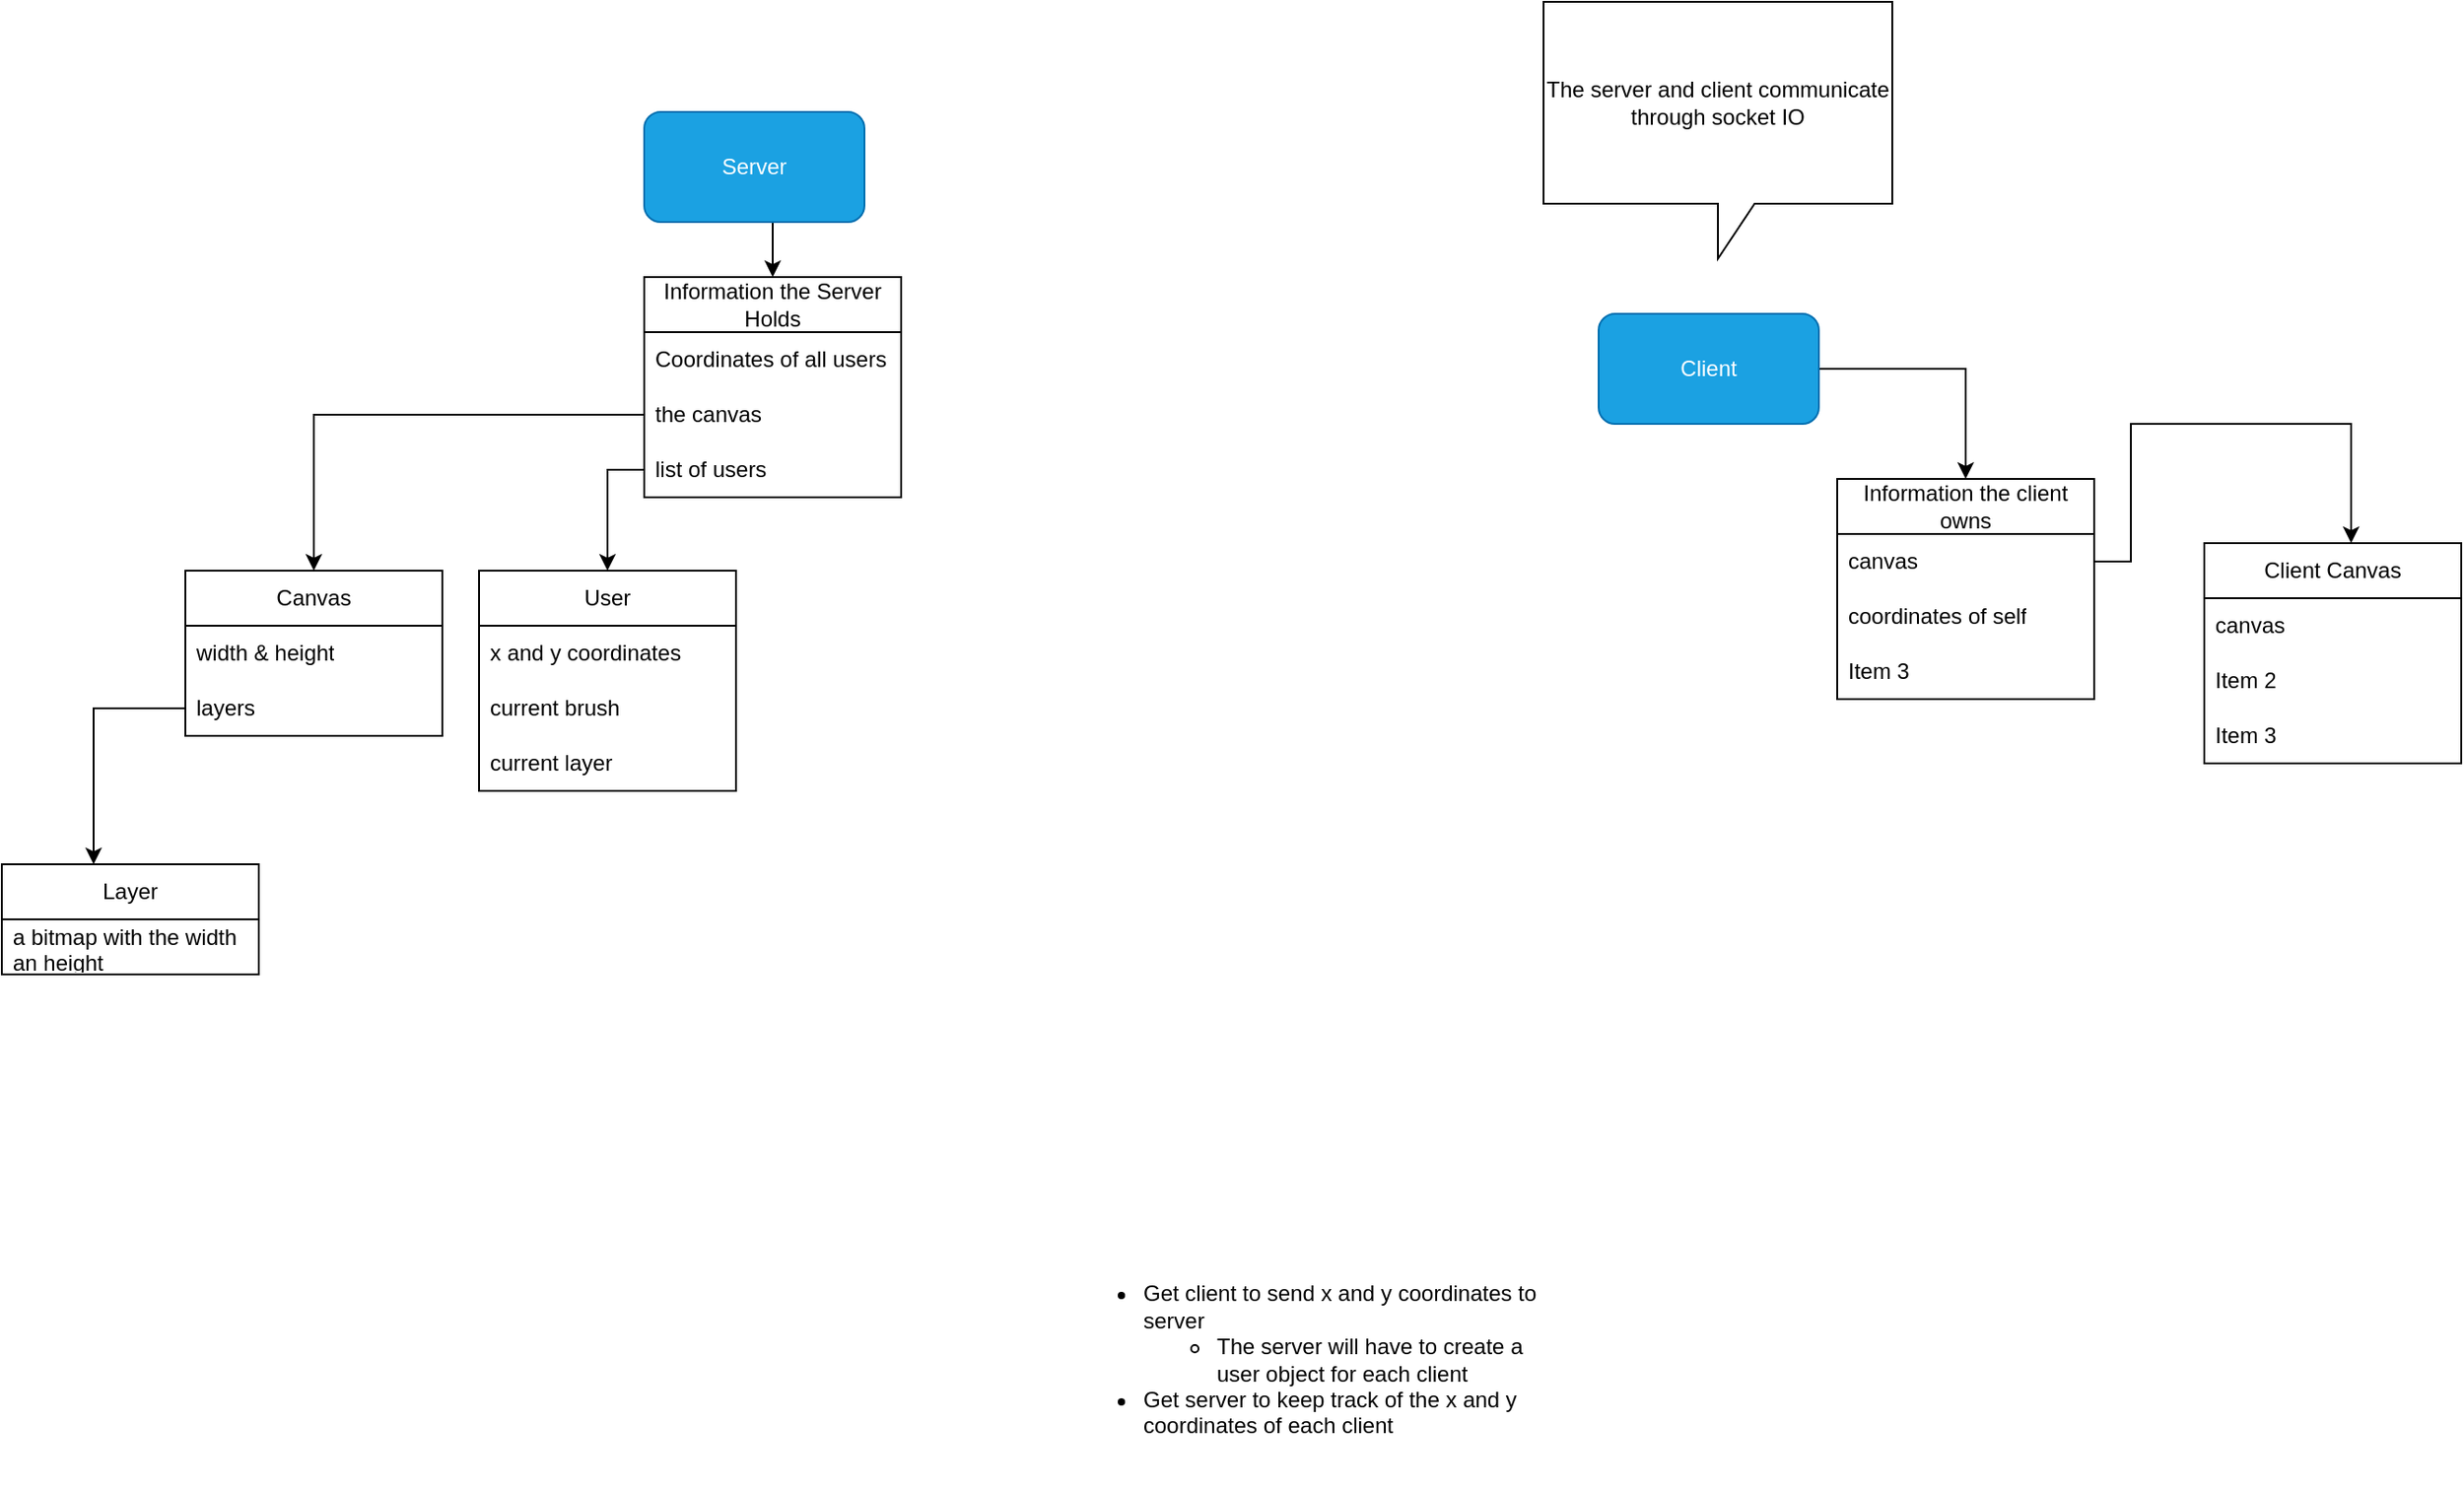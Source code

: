 <mxfile version="21.4.0" type="device" pages="2">
  <diagram id="qhAn3r9nx9vV229foDfp" name="How Server and Client talk to each other">
    <mxGraphModel dx="2161" dy="1175" grid="1" gridSize="10" guides="1" tooltips="1" connect="1" arrows="1" fold="1" page="1" pageScale="1" pageWidth="850" pageHeight="1100" math="0" shadow="0">
      <root>
        <mxCell id="0" />
        <mxCell id="1" parent="0" />
        <mxCell id="744dh_ZGPnw-4SM_5fmy-32" style="edgeStyle=orthogonalEdgeStyle;rounded=0;orthogonalLoop=1;jettySize=auto;html=1;" parent="1" source="744dh_ZGPnw-4SM_5fmy-1" target="744dh_ZGPnw-4SM_5fmy-7" edge="1">
          <mxGeometry relative="1" as="geometry">
            <Array as="points">
              <mxPoint x="-30" y="210" />
              <mxPoint x="-30" y="210" />
            </Array>
          </mxGeometry>
        </mxCell>
        <mxCell id="744dh_ZGPnw-4SM_5fmy-1" value="Server" style="rounded=1;whiteSpace=wrap;html=1;fillColor=#1ba1e2;fontColor=#ffffff;strokeColor=#006EAF;" parent="1" vertex="1">
          <mxGeometry x="-100" y="140" width="120" height="60" as="geometry" />
        </mxCell>
        <mxCell id="744dh_ZGPnw-4SM_5fmy-33" style="edgeStyle=orthogonalEdgeStyle;rounded=0;orthogonalLoop=1;jettySize=auto;html=1;" parent="1" source="744dh_ZGPnw-4SM_5fmy-2" target="744dh_ZGPnw-4SM_5fmy-11" edge="1">
          <mxGeometry relative="1" as="geometry" />
        </mxCell>
        <mxCell id="744dh_ZGPnw-4SM_5fmy-2" value="Client" style="rounded=1;whiteSpace=wrap;html=1;fillColor=#1ba1e2;fontColor=#ffffff;strokeColor=#006EAF;" parent="1" vertex="1">
          <mxGeometry x="420" y="250" width="120" height="60" as="geometry" />
        </mxCell>
        <mxCell id="744dh_ZGPnw-4SM_5fmy-4" value="The server and client communicate through socket IO" style="shape=callout;whiteSpace=wrap;html=1;perimeter=calloutPerimeter;" parent="1" vertex="1">
          <mxGeometry x="390" y="80" width="190" height="140" as="geometry" />
        </mxCell>
        <mxCell id="744dh_ZGPnw-4SM_5fmy-7" value="Information the Server Holds" style="swimlane;fontStyle=0;childLayout=stackLayout;horizontal=1;startSize=30;horizontalStack=0;resizeParent=1;resizeParentMax=0;resizeLast=0;collapsible=1;marginBottom=0;whiteSpace=wrap;html=1;" parent="1" vertex="1">
          <mxGeometry x="-100" y="230" width="140" height="120" as="geometry" />
        </mxCell>
        <mxCell id="744dh_ZGPnw-4SM_5fmy-8" value="Coordinates of all users" style="text;strokeColor=none;fillColor=none;align=left;verticalAlign=middle;spacingLeft=4;spacingRight=4;overflow=hidden;points=[[0,0.5],[1,0.5]];portConstraint=eastwest;rotatable=0;whiteSpace=wrap;html=1;" parent="744dh_ZGPnw-4SM_5fmy-7" vertex="1">
          <mxGeometry y="30" width="140" height="30" as="geometry" />
        </mxCell>
        <mxCell id="744dh_ZGPnw-4SM_5fmy-9" value="the canvas" style="text;strokeColor=none;fillColor=none;align=left;verticalAlign=middle;spacingLeft=4;spacingRight=4;overflow=hidden;points=[[0,0.5],[1,0.5]];portConstraint=eastwest;rotatable=0;whiteSpace=wrap;html=1;" parent="744dh_ZGPnw-4SM_5fmy-7" vertex="1">
          <mxGeometry y="60" width="140" height="30" as="geometry" />
        </mxCell>
        <mxCell id="744dh_ZGPnw-4SM_5fmy-10" value="list of users" style="text;strokeColor=none;fillColor=none;align=left;verticalAlign=middle;spacingLeft=4;spacingRight=4;overflow=hidden;points=[[0,0.5],[1,0.5]];portConstraint=eastwest;rotatable=0;whiteSpace=wrap;html=1;" parent="744dh_ZGPnw-4SM_5fmy-7" vertex="1">
          <mxGeometry y="90" width="140" height="30" as="geometry" />
        </mxCell>
        <mxCell id="744dh_ZGPnw-4SM_5fmy-11" value="Information the client owns" style="swimlane;fontStyle=0;childLayout=stackLayout;horizontal=1;startSize=30;horizontalStack=0;resizeParent=1;resizeParentMax=0;resizeLast=0;collapsible=1;marginBottom=0;whiteSpace=wrap;html=1;" parent="1" vertex="1">
          <mxGeometry x="550" y="340" width="140" height="120" as="geometry" />
        </mxCell>
        <mxCell id="744dh_ZGPnw-4SM_5fmy-12" value="canvas" style="text;strokeColor=none;fillColor=none;align=left;verticalAlign=middle;spacingLeft=4;spacingRight=4;overflow=hidden;points=[[0,0.5],[1,0.5]];portConstraint=eastwest;rotatable=0;whiteSpace=wrap;html=1;" parent="744dh_ZGPnw-4SM_5fmy-11" vertex="1">
          <mxGeometry y="30" width="140" height="30" as="geometry" />
        </mxCell>
        <mxCell id="744dh_ZGPnw-4SM_5fmy-13" value="coordinates of self" style="text;strokeColor=none;fillColor=none;align=left;verticalAlign=middle;spacingLeft=4;spacingRight=4;overflow=hidden;points=[[0,0.5],[1,0.5]];portConstraint=eastwest;rotatable=0;whiteSpace=wrap;html=1;" parent="744dh_ZGPnw-4SM_5fmy-11" vertex="1">
          <mxGeometry y="60" width="140" height="30" as="geometry" />
        </mxCell>
        <mxCell id="744dh_ZGPnw-4SM_5fmy-14" value="Item 3" style="text;strokeColor=none;fillColor=none;align=left;verticalAlign=middle;spacingLeft=4;spacingRight=4;overflow=hidden;points=[[0,0.5],[1,0.5]];portConstraint=eastwest;rotatable=0;whiteSpace=wrap;html=1;" parent="744dh_ZGPnw-4SM_5fmy-11" vertex="1">
          <mxGeometry y="90" width="140" height="30" as="geometry" />
        </mxCell>
        <mxCell id="744dh_ZGPnw-4SM_5fmy-17" value="User" style="swimlane;fontStyle=0;childLayout=stackLayout;horizontal=1;startSize=30;horizontalStack=0;resizeParent=1;resizeParentMax=0;resizeLast=0;collapsible=1;marginBottom=0;whiteSpace=wrap;html=1;" parent="1" vertex="1">
          <mxGeometry x="-190" y="390" width="140" height="120" as="geometry" />
        </mxCell>
        <mxCell id="744dh_ZGPnw-4SM_5fmy-18" value="x and y coordinates" style="text;strokeColor=none;fillColor=none;align=left;verticalAlign=middle;spacingLeft=4;spacingRight=4;overflow=hidden;points=[[0,0.5],[1,0.5]];portConstraint=eastwest;rotatable=0;whiteSpace=wrap;html=1;" parent="744dh_ZGPnw-4SM_5fmy-17" vertex="1">
          <mxGeometry y="30" width="140" height="30" as="geometry" />
        </mxCell>
        <mxCell id="744dh_ZGPnw-4SM_5fmy-19" value="current brush" style="text;strokeColor=none;fillColor=none;align=left;verticalAlign=middle;spacingLeft=4;spacingRight=4;overflow=hidden;points=[[0,0.5],[1,0.5]];portConstraint=eastwest;rotatable=0;whiteSpace=wrap;html=1;" parent="744dh_ZGPnw-4SM_5fmy-17" vertex="1">
          <mxGeometry y="60" width="140" height="30" as="geometry" />
        </mxCell>
        <mxCell id="744dh_ZGPnw-4SM_5fmy-20" value="current layer" style="text;strokeColor=none;fillColor=none;align=left;verticalAlign=middle;spacingLeft=4;spacingRight=4;overflow=hidden;points=[[0,0.5],[1,0.5]];portConstraint=eastwest;rotatable=0;whiteSpace=wrap;html=1;" parent="744dh_ZGPnw-4SM_5fmy-17" vertex="1">
          <mxGeometry y="90" width="140" height="30" as="geometry" />
        </mxCell>
        <mxCell id="744dh_ZGPnw-4SM_5fmy-21" style="edgeStyle=orthogonalEdgeStyle;rounded=0;orthogonalLoop=1;jettySize=auto;html=1;entryX=0.5;entryY=0;entryDx=0;entryDy=0;" parent="1" source="744dh_ZGPnw-4SM_5fmy-10" target="744dh_ZGPnw-4SM_5fmy-17" edge="1">
          <mxGeometry relative="1" as="geometry" />
        </mxCell>
        <mxCell id="744dh_ZGPnw-4SM_5fmy-22" value="Canvas" style="swimlane;fontStyle=0;childLayout=stackLayout;horizontal=1;startSize=30;horizontalStack=0;resizeParent=1;resizeParentMax=0;resizeLast=0;collapsible=1;marginBottom=0;whiteSpace=wrap;html=1;" parent="1" vertex="1">
          <mxGeometry x="-350" y="390" width="140" height="90" as="geometry" />
        </mxCell>
        <mxCell id="744dh_ZGPnw-4SM_5fmy-23" value="width &amp;amp; height" style="text;strokeColor=none;fillColor=none;align=left;verticalAlign=middle;spacingLeft=4;spacingRight=4;overflow=hidden;points=[[0,0.5],[1,0.5]];portConstraint=eastwest;rotatable=0;whiteSpace=wrap;html=1;" parent="744dh_ZGPnw-4SM_5fmy-22" vertex="1">
          <mxGeometry y="30" width="140" height="30" as="geometry" />
        </mxCell>
        <mxCell id="744dh_ZGPnw-4SM_5fmy-24" value="layers" style="text;strokeColor=none;fillColor=none;align=left;verticalAlign=middle;spacingLeft=4;spacingRight=4;overflow=hidden;points=[[0,0.5],[1,0.5]];portConstraint=eastwest;rotatable=0;whiteSpace=wrap;html=1;" parent="744dh_ZGPnw-4SM_5fmy-22" vertex="1">
          <mxGeometry y="60" width="140" height="30" as="geometry" />
        </mxCell>
        <mxCell id="744dh_ZGPnw-4SM_5fmy-26" value="Layer" style="swimlane;fontStyle=0;childLayout=stackLayout;horizontal=1;startSize=30;horizontalStack=0;resizeParent=1;resizeParentMax=0;resizeLast=0;collapsible=1;marginBottom=0;whiteSpace=wrap;html=1;" parent="1" vertex="1">
          <mxGeometry x="-450" y="550" width="140" height="60" as="geometry" />
        </mxCell>
        <mxCell id="744dh_ZGPnw-4SM_5fmy-27" value="a bitmap with the width an height" style="text;strokeColor=none;fillColor=none;align=left;verticalAlign=middle;spacingLeft=4;spacingRight=4;overflow=hidden;points=[[0,0.5],[1,0.5]];portConstraint=eastwest;rotatable=0;whiteSpace=wrap;html=1;" parent="744dh_ZGPnw-4SM_5fmy-26" vertex="1">
          <mxGeometry y="30" width="140" height="30" as="geometry" />
        </mxCell>
        <mxCell id="744dh_ZGPnw-4SM_5fmy-30" style="edgeStyle=orthogonalEdgeStyle;rounded=0;orthogonalLoop=1;jettySize=auto;html=1;" parent="1" source="744dh_ZGPnw-4SM_5fmy-24" target="744dh_ZGPnw-4SM_5fmy-26" edge="1">
          <mxGeometry relative="1" as="geometry">
            <Array as="points">
              <mxPoint x="-400" y="465" />
            </Array>
          </mxGeometry>
        </mxCell>
        <mxCell id="744dh_ZGPnw-4SM_5fmy-31" style="edgeStyle=orthogonalEdgeStyle;rounded=0;orthogonalLoop=1;jettySize=auto;html=1;" parent="1" source="744dh_ZGPnw-4SM_5fmy-9" target="744dh_ZGPnw-4SM_5fmy-22" edge="1">
          <mxGeometry relative="1" as="geometry" />
        </mxCell>
        <mxCell id="744dh_ZGPnw-4SM_5fmy-34" value="Client Canvas" style="swimlane;fontStyle=0;childLayout=stackLayout;horizontal=1;startSize=30;horizontalStack=0;resizeParent=1;resizeParentMax=0;resizeLast=0;collapsible=1;marginBottom=0;whiteSpace=wrap;html=1;" parent="1" vertex="1">
          <mxGeometry x="750" y="375" width="140" height="120" as="geometry" />
        </mxCell>
        <mxCell id="744dh_ZGPnw-4SM_5fmy-35" value="canvas" style="text;strokeColor=none;fillColor=none;align=left;verticalAlign=middle;spacingLeft=4;spacingRight=4;overflow=hidden;points=[[0,0.5],[1,0.5]];portConstraint=eastwest;rotatable=0;whiteSpace=wrap;html=1;" parent="744dh_ZGPnw-4SM_5fmy-34" vertex="1">
          <mxGeometry y="30" width="140" height="30" as="geometry" />
        </mxCell>
        <mxCell id="744dh_ZGPnw-4SM_5fmy-36" value="Item 2" style="text;strokeColor=none;fillColor=none;align=left;verticalAlign=middle;spacingLeft=4;spacingRight=4;overflow=hidden;points=[[0,0.5],[1,0.5]];portConstraint=eastwest;rotatable=0;whiteSpace=wrap;html=1;" parent="744dh_ZGPnw-4SM_5fmy-34" vertex="1">
          <mxGeometry y="60" width="140" height="30" as="geometry" />
        </mxCell>
        <mxCell id="744dh_ZGPnw-4SM_5fmy-37" value="Item 3" style="text;strokeColor=none;fillColor=none;align=left;verticalAlign=middle;spacingLeft=4;spacingRight=4;overflow=hidden;points=[[0,0.5],[1,0.5]];portConstraint=eastwest;rotatable=0;whiteSpace=wrap;html=1;" parent="744dh_ZGPnw-4SM_5fmy-34" vertex="1">
          <mxGeometry y="90" width="140" height="30" as="geometry" />
        </mxCell>
        <mxCell id="744dh_ZGPnw-4SM_5fmy-38" value="&lt;ul&gt;&lt;li&gt;Get client to send x and y coordinates to server&lt;/li&gt;&lt;ul&gt;&lt;li&gt;The server will have to create a user object for each client&lt;/li&gt;&lt;/ul&gt;&lt;li&gt;Get server to keep track of the x and y coordinates of each client&lt;/li&gt;&lt;/ul&gt;" style="text;strokeColor=none;fillColor=none;html=1;whiteSpace=wrap;verticalAlign=middle;overflow=hidden;" parent="1" vertex="1">
          <mxGeometry x="130" y="750" width="270" height="140" as="geometry" />
        </mxCell>
        <mxCell id="744dh_ZGPnw-4SM_5fmy-39" style="edgeStyle=orthogonalEdgeStyle;rounded=0;orthogonalLoop=1;jettySize=auto;html=1;" parent="1" source="744dh_ZGPnw-4SM_5fmy-12" target="744dh_ZGPnw-4SM_5fmy-34" edge="1">
          <mxGeometry relative="1" as="geometry">
            <Array as="points">
              <mxPoint x="710" y="385" />
              <mxPoint x="710" y="310" />
              <mxPoint x="830" y="310" />
            </Array>
          </mxGeometry>
        </mxCell>
      </root>
    </mxGraphModel>
  </diagram>
  <diagram id="bggJvWyN3q-Ecb-TfpoM" name="Login Flow">
    <mxGraphModel dx="743" dy="549" grid="1" gridSize="10" guides="1" tooltips="1" connect="1" arrows="1" fold="1" page="1" pageScale="1" pageWidth="850" pageHeight="1100" math="0" shadow="0">
      <root>
        <mxCell id="0" />
        <mxCell id="1" parent="0" />
        <mxCell id="p04fi6FFXxwglcmF7Grn-6" style="edgeStyle=orthogonalEdgeStyle;rounded=0;orthogonalLoop=1;jettySize=auto;html=1;" edge="1" parent="1" source="p04fi6FFXxwglcmF7Grn-1" target="p04fi6FFXxwglcmF7Grn-3">
          <mxGeometry relative="1" as="geometry" />
        </mxCell>
        <mxCell id="p04fi6FFXxwglcmF7Grn-1" value="Server" style="rounded=1;whiteSpace=wrap;html=1;fillColor=#1ba1e2;fontColor=#ffffff;strokeColor=#006EAF;" vertex="1" parent="1">
          <mxGeometry x="250" y="120" width="120" height="60" as="geometry" />
        </mxCell>
        <mxCell id="p04fi6FFXxwglcmF7Grn-8" style="edgeStyle=orthogonalEdgeStyle;rounded=0;orthogonalLoop=1;jettySize=auto;html=1;" edge="1" parent="1" source="p04fi6FFXxwglcmF7Grn-2" target="p04fi6FFXxwglcmF7Grn-7">
          <mxGeometry relative="1" as="geometry" />
        </mxCell>
        <mxCell id="p04fi6FFXxwglcmF7Grn-2" value="Client" style="rounded=1;whiteSpace=wrap;html=1;fillColor=#1ba1e2;fontColor=#ffffff;strokeColor=#006EAF;" vertex="1" parent="1">
          <mxGeometry x="425" y="120" width="120" height="60" as="geometry" />
        </mxCell>
        <mxCell id="p04fi6FFXxwglcmF7Grn-11" style="edgeStyle=orthogonalEdgeStyle;rounded=0;orthogonalLoop=1;jettySize=auto;html=1;" edge="1" parent="1" source="p04fi6FFXxwglcmF7Grn-3" target="p04fi6FFXxwglcmF7Grn-10">
          <mxGeometry relative="1" as="geometry" />
        </mxCell>
        <mxCell id="p04fi6FFXxwglcmF7Grn-3" value="Owner of server starts it, puts in all the configurations in the config.yaml file" style="rounded=1;whiteSpace=wrap;html=1;fillColor=#60a917;fontColor=#ffffff;strokeColor=#2D7600;" vertex="1" parent="1">
          <mxGeometry x="250" y="200" width="120" height="70" as="geometry" />
        </mxCell>
        <mxCell id="p04fi6FFXxwglcmF7Grn-5" value="We can make this process a GUI someday, but doing it like this is much simpler" style="shape=callout;whiteSpace=wrap;html=1;perimeter=calloutPerimeter;position2=1;" vertex="1" parent="1">
          <mxGeometry x="125" y="140" width="120" height="120" as="geometry" />
        </mxCell>
        <mxCell id="p04fi6FFXxwglcmF7Grn-12" style="edgeStyle=orthogonalEdgeStyle;rounded=0;orthogonalLoop=1;jettySize=auto;html=1;" edge="1" parent="1" source="p04fi6FFXxwglcmF7Grn-7" target="p04fi6FFXxwglcmF7Grn-9">
          <mxGeometry relative="1" as="geometry" />
        </mxCell>
        <mxCell id="p04fi6FFXxwglcmF7Grn-7" value="Client defines a username" style="rounded=1;whiteSpace=wrap;html=1;fillColor=#60a917;fontColor=#ffffff;strokeColor=#2D7600;" vertex="1" parent="1">
          <mxGeometry x="425" y="230" width="120" height="70" as="geometry" />
        </mxCell>
        <mxCell id="p04fi6FFXxwglcmF7Grn-13" style="edgeStyle=orthogonalEdgeStyle;rounded=0;orthogonalLoop=1;jettySize=auto;html=1;" edge="1" parent="1" source="p04fi6FFXxwglcmF7Grn-9" target="p04fi6FFXxwglcmF7Grn-10">
          <mxGeometry relative="1" as="geometry" />
        </mxCell>
        <mxCell id="p04fi6FFXxwglcmF7Grn-9" value="Client attempts to connect to server" style="rounded=1;whiteSpace=wrap;html=1;fillColor=#60a917;fontColor=#ffffff;strokeColor=#2D7600;" vertex="1" parent="1">
          <mxGeometry x="425" y="340" width="120" height="70" as="geometry" />
        </mxCell>
        <mxCell id="p04fi6FFXxwglcmF7Grn-16" style="edgeStyle=orthogonalEdgeStyle;rounded=0;orthogonalLoop=1;jettySize=auto;html=1;" edge="1" parent="1" source="p04fi6FFXxwglcmF7Grn-10" target="p04fi6FFXxwglcmF7Grn-15">
          <mxGeometry relative="1" as="geometry" />
        </mxCell>
        <mxCell id="p04fi6FFXxwglcmF7Grn-10" value="Server sees client" style="rounded=1;whiteSpace=wrap;html=1;fillColor=#60a917;fontColor=#ffffff;strokeColor=#2D7600;" vertex="1" parent="1">
          <mxGeometry x="250" y="340" width="120" height="70" as="geometry" />
        </mxCell>
        <mxCell id="p04fi6FFXxwglcmF7Grn-18" value="No" style="edgeStyle=orthogonalEdgeStyle;rounded=0;orthogonalLoop=1;jettySize=auto;html=1;" edge="1" parent="1" source="p04fi6FFXxwglcmF7Grn-15" target="p04fi6FFXxwglcmF7Grn-17">
          <mxGeometry relative="1" as="geometry">
            <Array as="points">
              <mxPoint x="310" y="605" />
            </Array>
          </mxGeometry>
        </mxCell>
        <mxCell id="p04fi6FFXxwglcmF7Grn-20" style="edgeStyle=orthogonalEdgeStyle;rounded=0;orthogonalLoop=1;jettySize=auto;html=1;" edge="1" parent="1" source="p04fi6FFXxwglcmF7Grn-15" target="p04fi6FFXxwglcmF7Grn-19">
          <mxGeometry relative="1" as="geometry" />
        </mxCell>
        <mxCell id="p04fi6FFXxwglcmF7Grn-15" value="Do we already have a client with this name connected?" style="rhombus;whiteSpace=wrap;html=1;fillColor=#60a917;fontColor=#ffffff;strokeColor=#2D7600;" vertex="1" parent="1">
          <mxGeometry x="245" y="440" width="130" height="90" as="geometry" />
        </mxCell>
        <mxCell id="p04fi6FFXxwglcmF7Grn-17" value="Server sends client canvas data, locations of all the cursors of the other users" style="rounded=1;whiteSpace=wrap;html=1;fillColor=#60a917;fontColor=#ffffff;strokeColor=#2D7600;" vertex="1" parent="1">
          <mxGeometry x="425" y="560" width="120" height="90" as="geometry" />
        </mxCell>
        <mxCell id="p04fi6FFXxwglcmF7Grn-19" value="Request the client choose a different name" style="rounded=1;whiteSpace=wrap;html=1;fillColor=#60a917;fontColor=#ffffff;strokeColor=#2D7600;" vertex="1" parent="1">
          <mxGeometry x="425" y="455" width="120" height="60" as="geometry" />
        </mxCell>
      </root>
    </mxGraphModel>
  </diagram>
</mxfile>
